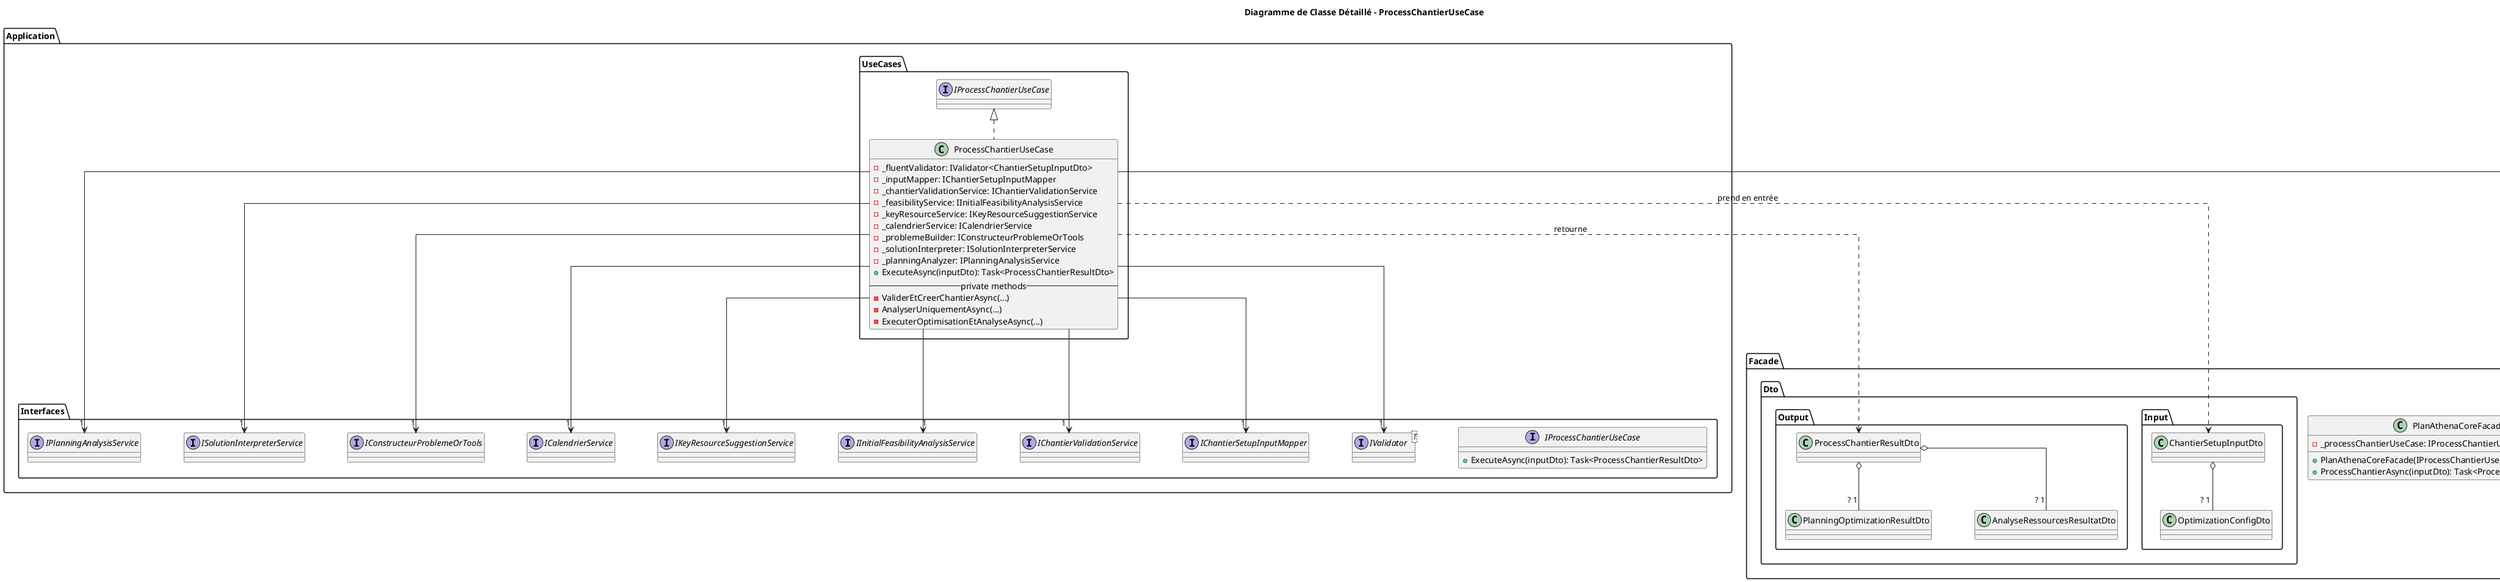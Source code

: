 @startuml
' --- Configuration ---
skinparam componentStyle uml2
skinparam linetype ortho
skinparam ranksep 50
skinparam nodesep 70

title Diagramme de Classe Détaillé - ProcessChantierUseCase

package "Facade" {
    class PlanAthenaCoreFacade {
        - _processChantierUseCase: IProcessChantierUseCase
        + PlanAthenaCoreFacade(IProcessChantierUseCase)
        + ProcessChantierAsync(inputDto): Task<ProcessChantierResultDto>
    }
}

package "Application.UseCases" {
    class ProcessChantierUseCase implements IProcessChantierUseCase {
        - _fluentValidator: IValidator<ChantierSetupInputDto>
        - _inputMapper: IChantierSetupInputMapper
        - _chantierValidationService: IChantierValidationService
        - _feasibilityService: IInitialFeasibilityAnalysisService
        - _keyResourceService: IKeyResourceSuggestionService
        - _calendrierService: ICalendrierService
        - _problemeBuilder: IConstructeurProblemeOrTools
        - _solutionInterpreter: ISolutionInterpreterService
        - _planningAnalyzer: IPlanningAnalysisService
        + ExecuteAsync(inputDto): Task<ProcessChantierResultDto>
        -- private methods --
        - ValiderEtCreerChantierAsync(...)
        - AnalyserUniquementAsync(...)
        - ExecuterOptimisationEtAnalyseAsync(...)
    }
}

package "Application.Interfaces" {
    interface IProcessChantierUseCase {
        + ExecuteAsync(inputDto): Task<ProcessChantierResultDto>
    }
    interface IValidator<T>
    interface IChantierSetupInputMapper
    interface IChantierValidationService
    interface IInitialFeasibilityAnalysisService
    interface IKeyResourceSuggestionService
    interface ICalendrierService
    interface IConstructeurProblemeOrTools
    interface ISolutionInterpreterService
    interface IPlanningAnalysisService
}

package "Facade.Dto" {
    package "Input" {
        class ChantierSetupInputDto
        class OptimizationConfigDto
    }
    package "Output" {
        class ProcessChantierResultDto
        class PlanningOptimizationResultDto
        class AnalyseRessourcesResultatDto
    }
}

' --- Relations ---
PlanAthenaCoreFacade --> IProcessChantierUseCase : "utilise"
ProcessChantierUseCase --|> IProcessChantierUseCase

ProcessChantierUseCase --> "1" IValidator
ProcessChantierUseCase --> "1" IChantierSetupInputMapper
ProcessChantierUseCase --> "1" IChantierValidationService
ProcessChantierUseCase --> "1" IInitialFeasibilityAnalysisService
ProcessChantierUseCase --> "1" IKeyResourceSuggestionService
ProcessChantierUseCase --> "1" ICalendrierService
ProcessChantierUseCase --> "1" IConstructeurProblemeOrTools
ProcessChantierUseCase --> "1" ISolutionInterpreterService
ProcessChantierUseCase --> "1" IPlanningAnalysisService

ProcessChantierUseCase ..> ChantierSetupInputDto : "prend en entrée"
ProcessChantierUseCase ..> ProcessChantierResultDto : "retourne"
ProcessChantierResultDto o-- "? 1" PlanningOptimizationResultDto
ProcessChantierResultDto o-- "? 1" AnalyseRessourcesResultatDto
ChantierSetupInputDto o-- "? 1" OptimizationConfigDto

@enduml
